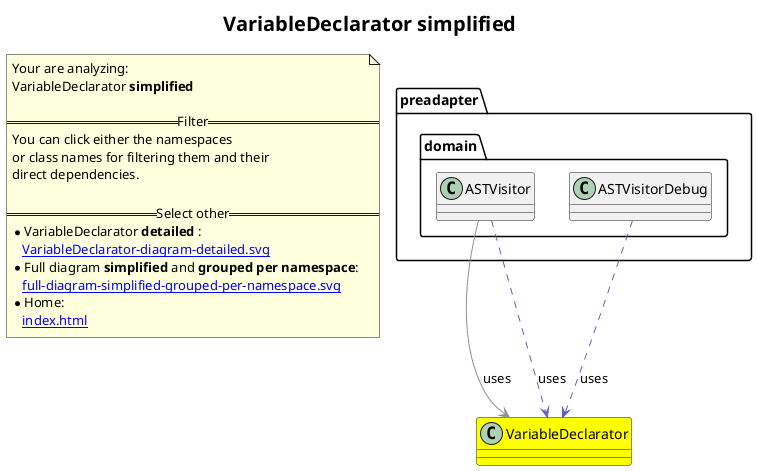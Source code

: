 @startuml
title <size:20>VariableDeclarator **simplified** </size>
note "Your are analyzing:\nVariableDeclarator **simplified** \n\n==Filter==\nYou can click either the namespaces \nor class names for filtering them and their\ndirect dependencies.\n\n==Select other==\n* VariableDeclarator **detailed** :\n   [[VariableDeclarator-diagram-detailed.svg]]\n* Full diagram **simplified** and **grouped per namespace**:\n   [[full-diagram-simplified-grouped-per-namespace.svg]]\n* Home:\n   [[index.html]]" as FloatingNote
class VariableDeclarator [[VariableDeclarator-diagram-simplified.svg]] #yellow {
}
  class preadapter.domain.ASTVisitor [[preadapter.domain.ASTVisitor-diagram-simplified.svg]]  {
  }
  class preadapter.domain.ASTVisitorDebug [[preadapter.domain.ASTVisitorDebug-diagram-simplified.svg]]  {
  }
 ' *************************************** 
 ' *************************************** 
 ' *************************************** 
' Class relations extracted from namespace:
' 
' Class relations extracted from namespace:
' preadapter.domain
preadapter.domain.ASTVisitor -[#909090]-> VariableDeclarator  : uses 
preadapter.domain.ASTVisitor .[#6060BB].> VariableDeclarator  : uses 
preadapter.domain.ASTVisitorDebug .[#6060BB].> VariableDeclarator  : uses 
@enduml